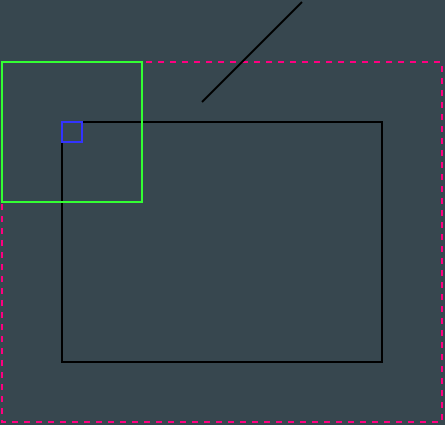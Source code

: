 <mxfile>
    <diagram id="ZUENsiRe6ovU90ceGxjv" name="Page-1">
        <mxGraphModel dx="375" dy="174" grid="1" gridSize="10" guides="1" tooltips="1" connect="1" arrows="1" fold="1" page="0" pageScale="1" pageWidth="850" pageHeight="1100" background="#37474f" math="0" shadow="0">
            <root>
                <mxCell id="0"/>
                <mxCell id="1" parent="0"/>
                <mxCell id="7" value="" style="rounded=0;whiteSpace=wrap;html=1;strokeColor=#FF0080;fillColor=none;dashed=1;" vertex="1" parent="1">
                    <mxGeometry x="170" y="50" width="220" height="180" as="geometry"/>
                </mxCell>
                <mxCell id="3" value="" style="rounded=0;whiteSpace=wrap;html=1;fillColor=none;" vertex="1" parent="1">
                    <mxGeometry x="200" y="80" width="160" height="120" as="geometry"/>
                </mxCell>
                <mxCell id="4" value="" style="rounded=0;whiteSpace=wrap;html=1;fillColor=none;strokeColor=#33FF33;" vertex="1" parent="1">
                    <mxGeometry x="170" y="50" width="70" height="70" as="geometry"/>
                </mxCell>
                <mxCell id="5" value="" style="endArrow=none;html=1;" edge="1" parent="1">
                    <mxGeometry width="50" height="50" relative="1" as="geometry">
                        <mxPoint x="270" y="70" as="sourcePoint"/>
                        <mxPoint x="320" y="20" as="targetPoint"/>
                    </mxGeometry>
                </mxCell>
                <mxCell id="6" value="" style="rounded=0;whiteSpace=wrap;html=1;strokeColor=#3333FF;fillColor=none;" vertex="1" parent="1">
                    <mxGeometry x="200" y="80" width="10" height="10" as="geometry"/>
                </mxCell>
            </root>
        </mxGraphModel>
    </diagram>
</mxfile>